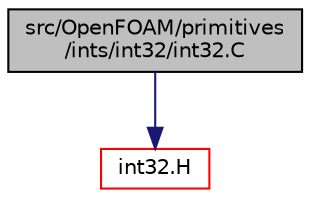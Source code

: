 digraph "src/OpenFOAM/primitives/ints/int32/int32.C"
{
  bgcolor="transparent";
  edge [fontname="Helvetica",fontsize="10",labelfontname="Helvetica",labelfontsize="10"];
  node [fontname="Helvetica",fontsize="10",shape=record];
  Node0 [label="src/OpenFOAM/primitives\l/ints/int32/int32.C",height=0.2,width=0.4,color="black", fillcolor="grey75", style="filled", fontcolor="black"];
  Node0 -> Node1 [color="midnightblue",fontsize="10",style="solid",fontname="Helvetica"];
  Node1 [label="int32.H",height=0.2,width=0.4,color="red",URL="$a13124.html",tooltip="32bit integer "];
}

